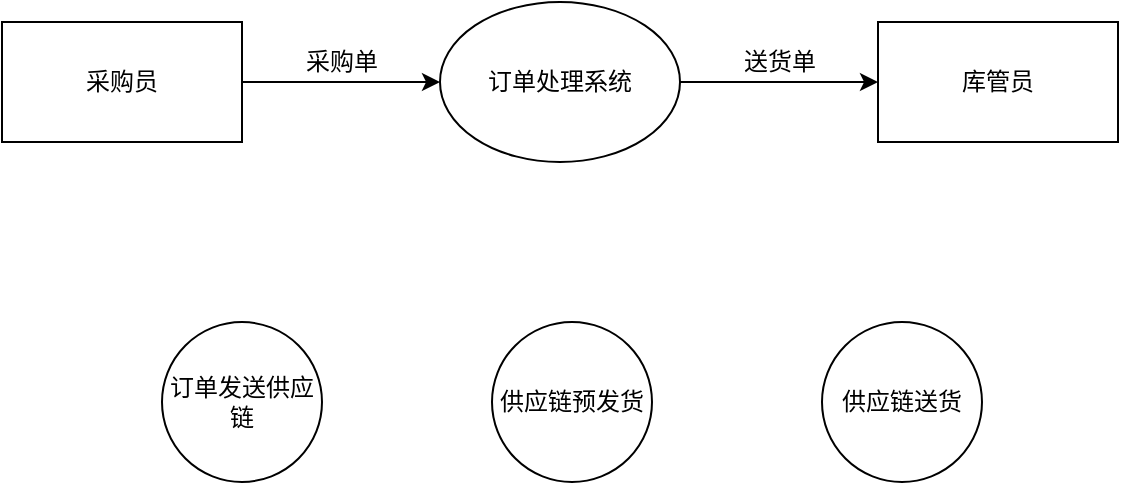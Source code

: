 <mxfile version="13.8.3"><diagram id="pd4-zMLnUWtUEUewwOaG" name="第 1 页"><mxGraphModel dx="1422" dy="746" grid="1" gridSize="10" guides="1" tooltips="1" connect="1" arrows="1" fold="1" page="1" pageScale="1" pageWidth="827" pageHeight="1169" math="0" shadow="0"><root><mxCell id="0"/><mxCell id="1" parent="0"/><mxCell id="4nCZYEdQE24BEeTjMvXD-10" value="" style="edgeStyle=orthogonalEdgeStyle;rounded=0;orthogonalLoop=1;jettySize=auto;html=1;" edge="1" parent="1" source="4nCZYEdQE24BEeTjMvXD-2" target="4nCZYEdQE24BEeTjMvXD-9"><mxGeometry relative="1" as="geometry"/></mxCell><mxCell id="4nCZYEdQE24BEeTjMvXD-2" value="采购员" style="rounded=0;whiteSpace=wrap;html=1;flipH=0;flipV=1;" vertex="1" parent="1"><mxGeometry x="110" y="120" width="120" height="60" as="geometry"/></mxCell><mxCell id="4nCZYEdQE24BEeTjMvXD-20" value="" style="edgeStyle=orthogonalEdgeStyle;rounded=0;orthogonalLoop=1;jettySize=auto;html=1;" edge="1" parent="1" source="4nCZYEdQE24BEeTjMvXD-9" target="4nCZYEdQE24BEeTjMvXD-19"><mxGeometry relative="1" as="geometry"/></mxCell><mxCell id="4nCZYEdQE24BEeTjMvXD-9" value="订单处理系统" style="ellipse;whiteSpace=wrap;html=1;rounded=0;flipH=0;flipV=1;" vertex="1" parent="1"><mxGeometry x="329" y="110" width="120" height="80" as="geometry"/></mxCell><mxCell id="4nCZYEdQE24BEeTjMvXD-15" value="采购单" style="text;html=1;strokeColor=none;fillColor=none;align=center;verticalAlign=middle;whiteSpace=wrap;rounded=0;direction=east;" vertex="1" parent="1"><mxGeometry x="260" y="130" width="40" height="20" as="geometry"/></mxCell><mxCell id="4nCZYEdQE24BEeTjMvXD-19" value="库管员" style="whiteSpace=wrap;html=1;rounded=0;flipH=0;flipV=1;" vertex="1" parent="1"><mxGeometry x="548" y="120" width="120" height="60" as="geometry"/></mxCell><mxCell id="4nCZYEdQE24BEeTjMvXD-22" value="送货单" style="text;html=1;strokeColor=none;fillColor=none;align=center;verticalAlign=middle;whiteSpace=wrap;rounded=0;direction=east;" vertex="1" parent="1"><mxGeometry x="479" y="130" width="40" height="20" as="geometry"/></mxCell><mxCell id="4nCZYEdQE24BEeTjMvXD-23" value="订单发送供应链" style="ellipse;html=1;aspect=fixed;whiteSpace=wrap;flipH=0;flipV=1;direction=west;" vertex="1" parent="1"><mxGeometry x="190" y="270" width="80" height="80" as="geometry"/></mxCell><mxCell id="4nCZYEdQE24BEeTjMvXD-24" value="供应链预发货" style="ellipse;html=1;aspect=fixed;whiteSpace=wrap;flipH=0;flipV=1;direction=west;" vertex="1" parent="1"><mxGeometry x="355" y="270" width="80" height="80" as="geometry"/></mxCell><mxCell id="4nCZYEdQE24BEeTjMvXD-25" value="供应链送货" style="ellipse;html=1;aspect=fixed;whiteSpace=wrap;flipH=0;flipV=1;direction=west;" vertex="1" parent="1"><mxGeometry x="520" y="270" width="80" height="80" as="geometry"/></mxCell></root></mxGraphModel></diagram></mxfile>